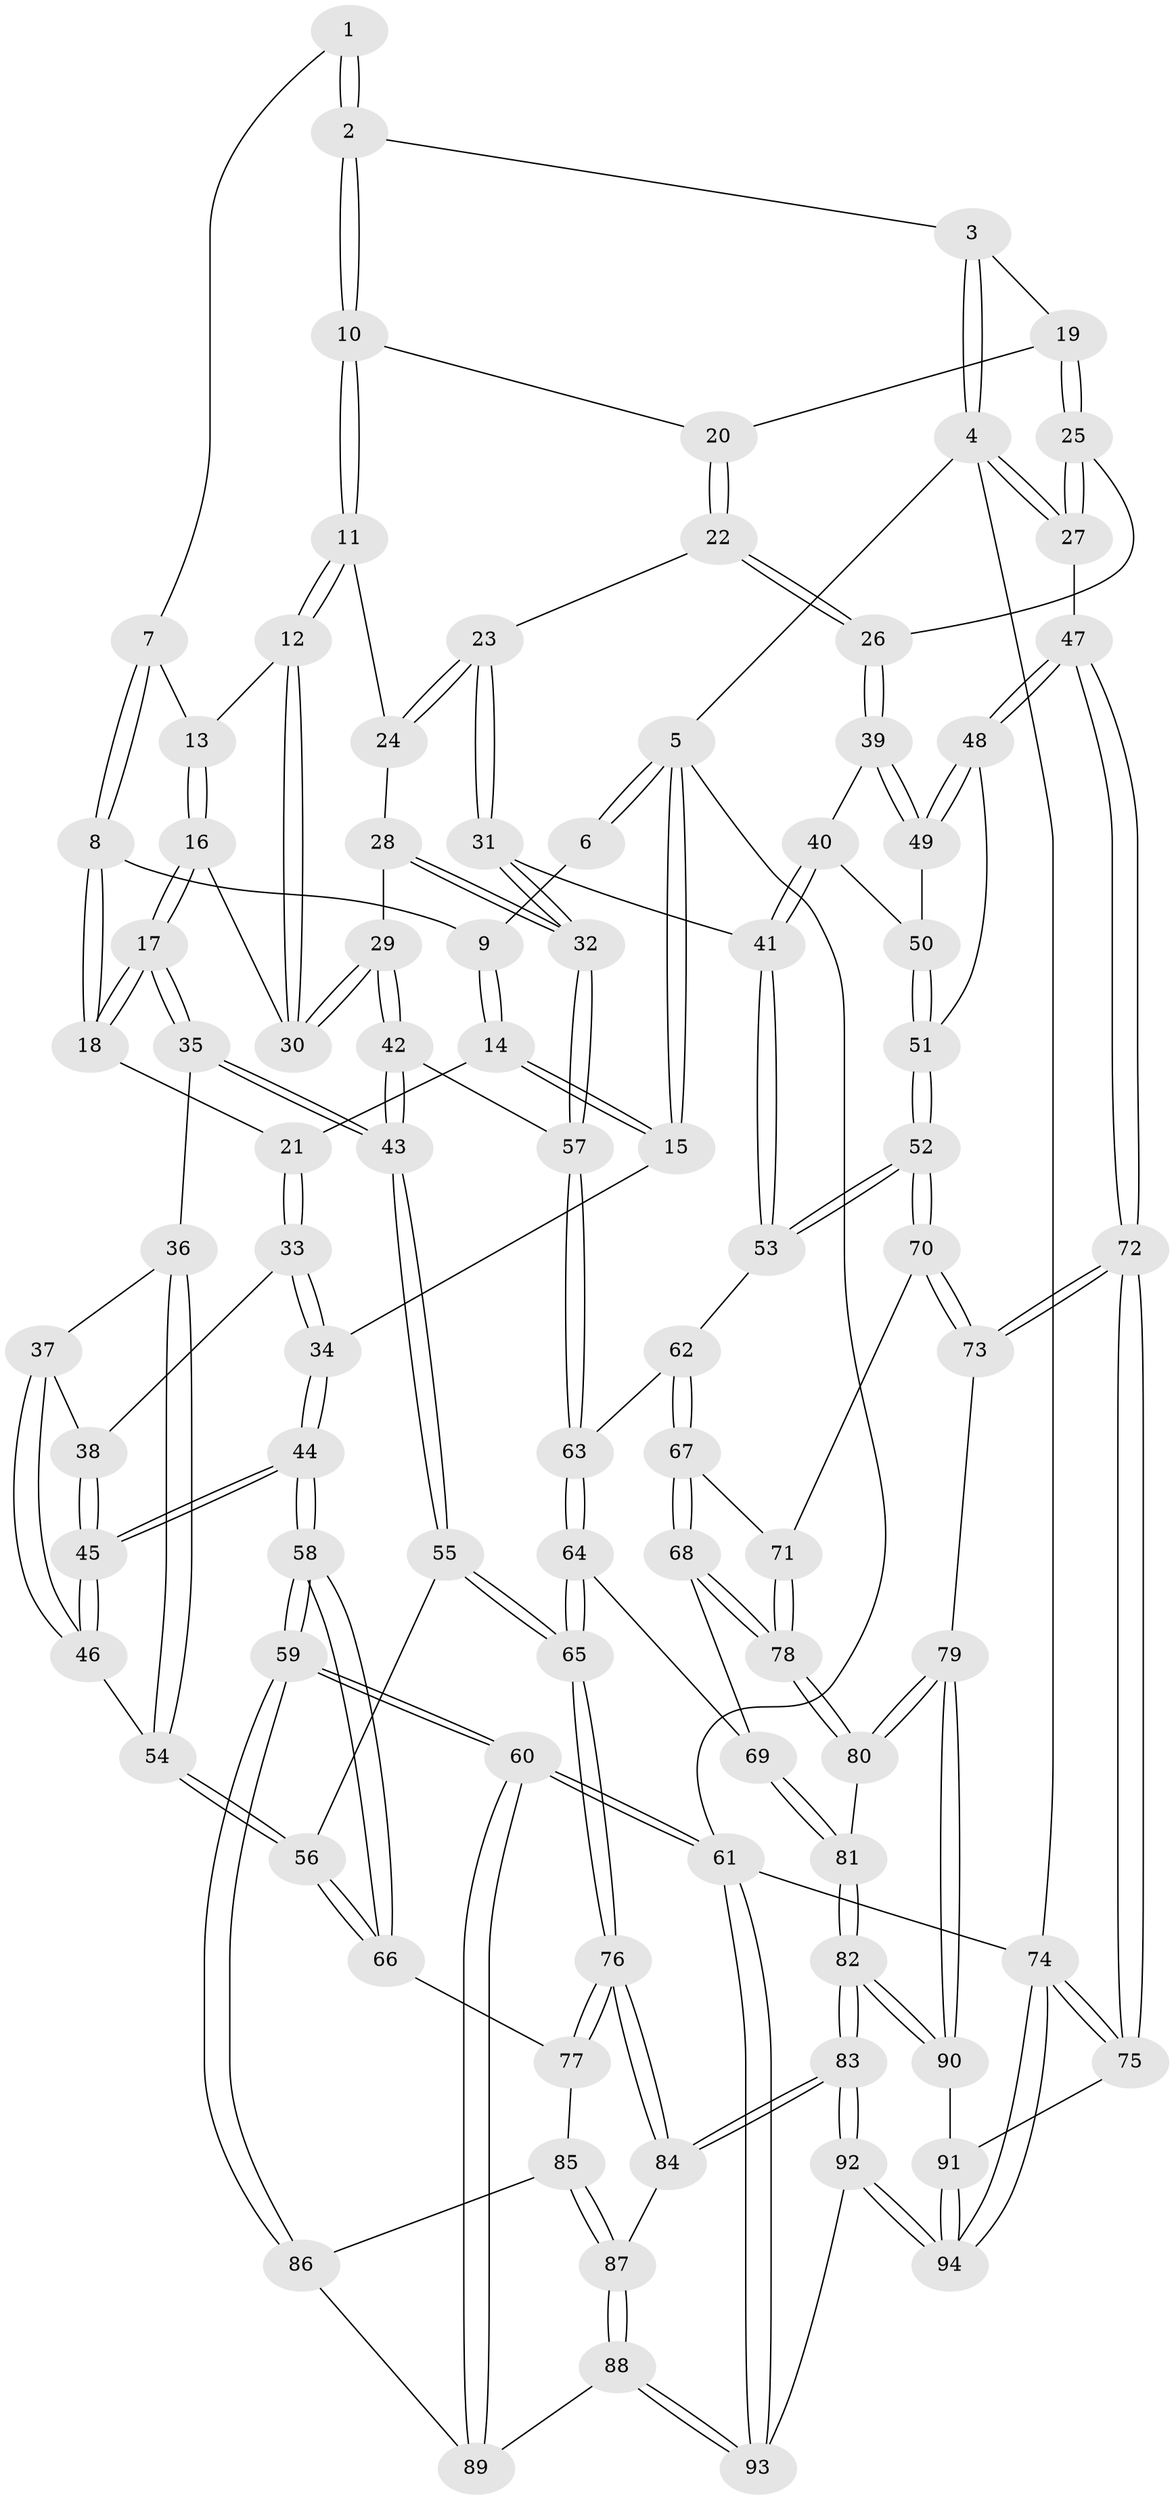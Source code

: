 // Generated by graph-tools (version 1.1) at 2025/38/03/09/25 02:38:21]
// undirected, 94 vertices, 232 edges
graph export_dot {
graph [start="1"]
  node [color=gray90,style=filled];
  1 [pos="+0.32981791572991365+0"];
  2 [pos="+0.7517656585639272+0"];
  3 [pos="+0.862164242708348+0"];
  4 [pos="+1+0"];
  5 [pos="+0+0"];
  6 [pos="+0+0"];
  7 [pos="+0.32966276553599944+0"];
  8 [pos="+0.23334355067797322+0.0238514431149833"];
  9 [pos="+0.10562790547663645+0.0372132694556151"];
  10 [pos="+0.6639255851931729+0.07593271677100344"];
  11 [pos="+0.6469408660754393+0.10341943987351346"];
  12 [pos="+0.46014031203015004+0.15745011261660516"];
  13 [pos="+0.3538986296927443+0"];
  14 [pos="+0.09295075303836975+0.10856865863982977"];
  15 [pos="+0+0"];
  16 [pos="+0.28926107294783693+0.22111612281268203"];
  17 [pos="+0.2790980830104382+0.22345451578537537"];
  18 [pos="+0.20426443009820705+0.18618184491681794"];
  19 [pos="+0.8740968933426515+0.16846661550987926"];
  20 [pos="+0.8708889174532963+0.16909048505010052"];
  21 [pos="+0.14211450597734565+0.19340527491520199"];
  22 [pos="+0.7660136696932419+0.2710552419803274"];
  23 [pos="+0.7659405791626824+0.2710497877009215"];
  24 [pos="+0.6688282840065355+0.17021267284129524"];
  25 [pos="+0.9648012571603982+0.2053892955340057"];
  26 [pos="+0.8299174201707911+0.32024060197095194"];
  27 [pos="+1+0.2292225841773756"];
  28 [pos="+0.6646097227439105+0.180698379348185"];
  29 [pos="+0.49549470501506976+0.34905955655394394"];
  30 [pos="+0.43271856300648415+0.20008820319126036"];
  31 [pos="+0.6662110715303784+0.3995706189794902"];
  32 [pos="+0.5987335190629582+0.3999186923437052"];
  33 [pos="+0.14141520979315236+0.19397141410550167"];
  34 [pos="+0+0.17915837739775867"];
  35 [pos="+0.27640672458241006+0.26443308452381703"];
  36 [pos="+0.22169362831347517+0.38200743808518767"];
  37 [pos="+0.13952931507844143+0.3419094198629947"];
  38 [pos="+0.0993971602391804+0.28370176828061555"];
  39 [pos="+0.8323886494845876+0.32589777974327344"];
  40 [pos="+0.7923318978904824+0.3992622229353512"];
  41 [pos="+0.7261277389541465+0.4372339770938775"];
  42 [pos="+0.5133112298192166+0.4019019054982801"];
  43 [pos="+0.38999812741901047+0.48314945943892673"];
  44 [pos="+0+0.46229310165483367"];
  45 [pos="+0+0.44589380108512633"];
  46 [pos="+0.12206712452892957+0.45274779653318104"];
  47 [pos="+1+0.41069325939504236"];
  48 [pos="+1+0.4237107523938672"];
  49 [pos="+0.9110025383683535+0.3823431788206469"];
  50 [pos="+0.8373560801660507+0.4219970530119314"];
  51 [pos="+0.8295610753731866+0.54079194846853"];
  52 [pos="+0.8239859227539463+0.5455476662181242"];
  53 [pos="+0.7696490248472121+0.5156257679349712"];
  54 [pos="+0.22284224673012185+0.48385556061409557"];
  55 [pos="+0.3485520582791623+0.5330970874438411"];
  56 [pos="+0.27363942103774136+0.5450904348351979"];
  57 [pos="+0.5559493210691404+0.41406786811093327"];
  58 [pos="+0+0.6132383979581124"];
  59 [pos="+0+0.7437165999866105"];
  60 [pos="+0+1"];
  61 [pos="+0+1"];
  62 [pos="+0.6893705659016753+0.5612928895043788"];
  63 [pos="+0.5832199178285835+0.5026479578231361"];
  64 [pos="+0.5643803560219266+0.6710701923237717"];
  65 [pos="+0.4684787718040842+0.6856384731615027"];
  66 [pos="+0.22092001837583936+0.6179444721685423"];
  67 [pos="+0.6803101330997335+0.6028595304621183"];
  68 [pos="+0.5983493531749235+0.6761847070455369"];
  69 [pos="+0.5782963910986824+0.6774208086489657"];
  70 [pos="+0.8283618253810975+0.5820385311704318"];
  71 [pos="+0.7814947413175698+0.6567296057411518"];
  72 [pos="+1+0.7424938244121899"];
  73 [pos="+1+0.7215373557295309"];
  74 [pos="+1+1"];
  75 [pos="+1+0.9330676078126234"];
  76 [pos="+0.44664576982353005+0.7336805806904418"];
  77 [pos="+0.2228937201908757+0.6912922603783924"];
  78 [pos="+0.7628181801809704+0.7395204993627837"];
  79 [pos="+0.7904360066134796+0.783976002852268"];
  80 [pos="+0.7642662549741879+0.7429232037748629"];
  81 [pos="+0.6045729139834777+0.8085182433994516"];
  82 [pos="+0.5925586023881549+0.9222030728499705"];
  83 [pos="+0.5251219954918815+1"];
  84 [pos="+0.4123427931916665+0.8512251947213025"];
  85 [pos="+0.2222886169560883+0.6967416847840361"];
  86 [pos="+0.13531085584276248+0.7639251087762597"];
  87 [pos="+0.30042989299341355+0.8433269170243598"];
  88 [pos="+0.22380168780785073+0.9082509637920436"];
  89 [pos="+0.15702633525479165+0.9010866366692057"];
  90 [pos="+0.7806304482274838+0.8414688392431696"];
  91 [pos="+0.8273472382964245+0.9154903380670913"];
  92 [pos="+0.5295574765610482+1"];
  93 [pos="+0.30739787372001215+1"];
  94 [pos="+0.7393943139257187+1"];
  1 -- 2;
  1 -- 2;
  1 -- 7;
  2 -- 3;
  2 -- 10;
  2 -- 10;
  3 -- 4;
  3 -- 4;
  3 -- 19;
  4 -- 5;
  4 -- 27;
  4 -- 27;
  4 -- 74;
  5 -- 6;
  5 -- 6;
  5 -- 15;
  5 -- 15;
  5 -- 61;
  6 -- 9;
  7 -- 8;
  7 -- 8;
  7 -- 13;
  8 -- 9;
  8 -- 18;
  8 -- 18;
  9 -- 14;
  9 -- 14;
  10 -- 11;
  10 -- 11;
  10 -- 20;
  11 -- 12;
  11 -- 12;
  11 -- 24;
  12 -- 13;
  12 -- 30;
  12 -- 30;
  13 -- 16;
  13 -- 16;
  14 -- 15;
  14 -- 15;
  14 -- 21;
  15 -- 34;
  16 -- 17;
  16 -- 17;
  16 -- 30;
  17 -- 18;
  17 -- 18;
  17 -- 35;
  17 -- 35;
  18 -- 21;
  19 -- 20;
  19 -- 25;
  19 -- 25;
  20 -- 22;
  20 -- 22;
  21 -- 33;
  21 -- 33;
  22 -- 23;
  22 -- 26;
  22 -- 26;
  23 -- 24;
  23 -- 24;
  23 -- 31;
  23 -- 31;
  24 -- 28;
  25 -- 26;
  25 -- 27;
  25 -- 27;
  26 -- 39;
  26 -- 39;
  27 -- 47;
  28 -- 29;
  28 -- 32;
  28 -- 32;
  29 -- 30;
  29 -- 30;
  29 -- 42;
  29 -- 42;
  31 -- 32;
  31 -- 32;
  31 -- 41;
  32 -- 57;
  32 -- 57;
  33 -- 34;
  33 -- 34;
  33 -- 38;
  34 -- 44;
  34 -- 44;
  35 -- 36;
  35 -- 43;
  35 -- 43;
  36 -- 37;
  36 -- 54;
  36 -- 54;
  37 -- 38;
  37 -- 46;
  37 -- 46;
  38 -- 45;
  38 -- 45;
  39 -- 40;
  39 -- 49;
  39 -- 49;
  40 -- 41;
  40 -- 41;
  40 -- 50;
  41 -- 53;
  41 -- 53;
  42 -- 43;
  42 -- 43;
  42 -- 57;
  43 -- 55;
  43 -- 55;
  44 -- 45;
  44 -- 45;
  44 -- 58;
  44 -- 58;
  45 -- 46;
  45 -- 46;
  46 -- 54;
  47 -- 48;
  47 -- 48;
  47 -- 72;
  47 -- 72;
  48 -- 49;
  48 -- 49;
  48 -- 51;
  49 -- 50;
  50 -- 51;
  50 -- 51;
  51 -- 52;
  51 -- 52;
  52 -- 53;
  52 -- 53;
  52 -- 70;
  52 -- 70;
  53 -- 62;
  54 -- 56;
  54 -- 56;
  55 -- 56;
  55 -- 65;
  55 -- 65;
  56 -- 66;
  56 -- 66;
  57 -- 63;
  57 -- 63;
  58 -- 59;
  58 -- 59;
  58 -- 66;
  58 -- 66;
  59 -- 60;
  59 -- 60;
  59 -- 86;
  59 -- 86;
  60 -- 61;
  60 -- 61;
  60 -- 89;
  60 -- 89;
  61 -- 93;
  61 -- 93;
  61 -- 74;
  62 -- 63;
  62 -- 67;
  62 -- 67;
  63 -- 64;
  63 -- 64;
  64 -- 65;
  64 -- 65;
  64 -- 69;
  65 -- 76;
  65 -- 76;
  66 -- 77;
  67 -- 68;
  67 -- 68;
  67 -- 71;
  68 -- 69;
  68 -- 78;
  68 -- 78;
  69 -- 81;
  69 -- 81;
  70 -- 71;
  70 -- 73;
  70 -- 73;
  71 -- 78;
  71 -- 78;
  72 -- 73;
  72 -- 73;
  72 -- 75;
  72 -- 75;
  73 -- 79;
  74 -- 75;
  74 -- 75;
  74 -- 94;
  74 -- 94;
  75 -- 91;
  76 -- 77;
  76 -- 77;
  76 -- 84;
  76 -- 84;
  77 -- 85;
  78 -- 80;
  78 -- 80;
  79 -- 80;
  79 -- 80;
  79 -- 90;
  79 -- 90;
  80 -- 81;
  81 -- 82;
  81 -- 82;
  82 -- 83;
  82 -- 83;
  82 -- 90;
  82 -- 90;
  83 -- 84;
  83 -- 84;
  83 -- 92;
  83 -- 92;
  84 -- 87;
  85 -- 86;
  85 -- 87;
  85 -- 87;
  86 -- 89;
  87 -- 88;
  87 -- 88;
  88 -- 89;
  88 -- 93;
  88 -- 93;
  90 -- 91;
  91 -- 94;
  91 -- 94;
  92 -- 93;
  92 -- 94;
  92 -- 94;
}
